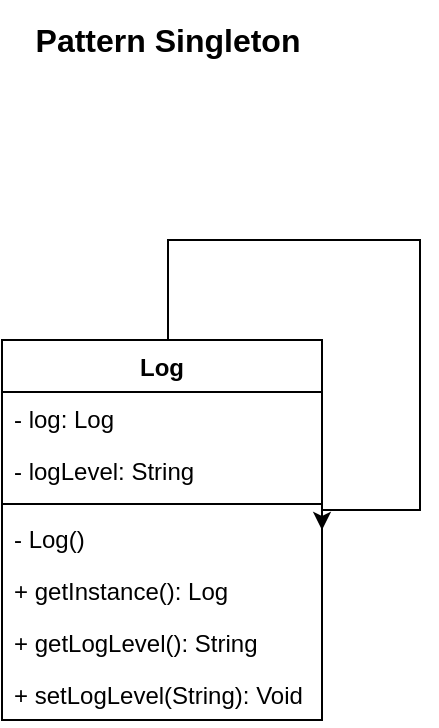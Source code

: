 <mxfile version="20.3.0" type="device"><diagram id="GA9lwM0nWqWbreIHADGy" name="Pattern"><mxGraphModel dx="1085" dy="568" grid="1" gridSize="10" guides="1" tooltips="1" connect="1" arrows="1" fold="1" page="1" pageScale="1" pageWidth="827" pageHeight="583" math="0" shadow="0"><root><mxCell id="0"/><mxCell id="1" parent="0"/><mxCell id="nEPoNWtrPR9lLRhijJWB-1" value="Pattern Singleton" style="text;html=1;strokeColor=none;fillColor=none;align=center;verticalAlign=middle;whiteSpace=wrap;rounded=0;fontStyle=1;fontSize=16;" parent="1" vertex="1"><mxGeometry x="331" width="166" height="40" as="geometry"/></mxCell><mxCell id="3W8ss4oOrUmiI3fj4iEh-1" value="Log" style="swimlane;fontStyle=1;align=center;verticalAlign=top;childLayout=stackLayout;horizontal=1;startSize=26;horizontalStack=0;resizeParent=1;resizeParentMax=0;resizeLast=0;collapsible=1;marginBottom=0;" vertex="1" parent="1"><mxGeometry x="331" y="170" width="160" height="190" as="geometry"/></mxCell><mxCell id="3W8ss4oOrUmiI3fj4iEh-5" value="- log: Log" style="text;strokeColor=none;fillColor=none;align=left;verticalAlign=top;spacingLeft=4;spacingRight=4;overflow=hidden;rotatable=0;points=[[0,0.5],[1,0.5]];portConstraint=eastwest;" vertex="1" parent="3W8ss4oOrUmiI3fj4iEh-1"><mxGeometry y="26" width="160" height="26" as="geometry"/></mxCell><mxCell id="3W8ss4oOrUmiI3fj4iEh-2" value="- logLevel: String" style="text;strokeColor=none;fillColor=none;align=left;verticalAlign=top;spacingLeft=4;spacingRight=4;overflow=hidden;rotatable=0;points=[[0,0.5],[1,0.5]];portConstraint=eastwest;" vertex="1" parent="3W8ss4oOrUmiI3fj4iEh-1"><mxGeometry y="52" width="160" height="26" as="geometry"/></mxCell><mxCell id="3W8ss4oOrUmiI3fj4iEh-3" value="" style="line;strokeWidth=1;fillColor=none;align=left;verticalAlign=middle;spacingTop=-1;spacingLeft=3;spacingRight=3;rotatable=0;labelPosition=right;points=[];portConstraint=eastwest;strokeColor=inherit;" vertex="1" parent="3W8ss4oOrUmiI3fj4iEh-1"><mxGeometry y="78" width="160" height="8" as="geometry"/></mxCell><mxCell id="3W8ss4oOrUmiI3fj4iEh-4" value="- Log()" style="text;strokeColor=none;fillColor=none;align=left;verticalAlign=top;spacingLeft=4;spacingRight=4;overflow=hidden;rotatable=0;points=[[0,0.5],[1,0.5]];portConstraint=eastwest;" vertex="1" parent="3W8ss4oOrUmiI3fj4iEh-1"><mxGeometry y="86" width="160" height="26" as="geometry"/></mxCell><mxCell id="3W8ss4oOrUmiI3fj4iEh-6" value="+ getInstance(): Log" style="text;strokeColor=none;fillColor=none;align=left;verticalAlign=top;spacingLeft=4;spacingRight=4;overflow=hidden;rotatable=0;points=[[0,0.5],[1,0.5]];portConstraint=eastwest;" vertex="1" parent="3W8ss4oOrUmiI3fj4iEh-1"><mxGeometry y="112" width="160" height="26" as="geometry"/></mxCell><mxCell id="3W8ss4oOrUmiI3fj4iEh-8" value="+ getLogLevel(): String" style="text;strokeColor=none;fillColor=none;align=left;verticalAlign=top;spacingLeft=4;spacingRight=4;overflow=hidden;rotatable=0;points=[[0,0.5],[1,0.5]];portConstraint=eastwest;" vertex="1" parent="3W8ss4oOrUmiI3fj4iEh-1"><mxGeometry y="138" width="160" height="26" as="geometry"/></mxCell><mxCell id="3W8ss4oOrUmiI3fj4iEh-7" value="+ setLogLevel(String): Void" style="text;strokeColor=none;fillColor=none;align=left;verticalAlign=top;spacingLeft=4;spacingRight=4;overflow=hidden;rotatable=0;points=[[0,0.5],[1,0.5]];portConstraint=eastwest;" vertex="1" parent="3W8ss4oOrUmiI3fj4iEh-1"><mxGeometry y="164" width="160" height="26" as="geometry"/></mxCell><mxCell id="3W8ss4oOrUmiI3fj4iEh-10" style="edgeStyle=orthogonalEdgeStyle;rounded=0;orthogonalLoop=1;jettySize=auto;html=1;entryX=1;entryY=0.5;entryDx=0;entryDy=0;" edge="1" parent="1" source="3W8ss4oOrUmiI3fj4iEh-1" target="3W8ss4oOrUmiI3fj4iEh-1"><mxGeometry relative="1" as="geometry"><Array as="points"><mxPoint x="414" y="120"/><mxPoint x="540" y="120"/><mxPoint x="540" y="255"/></Array></mxGeometry></mxCell></root></mxGraphModel></diagram></mxfile>
